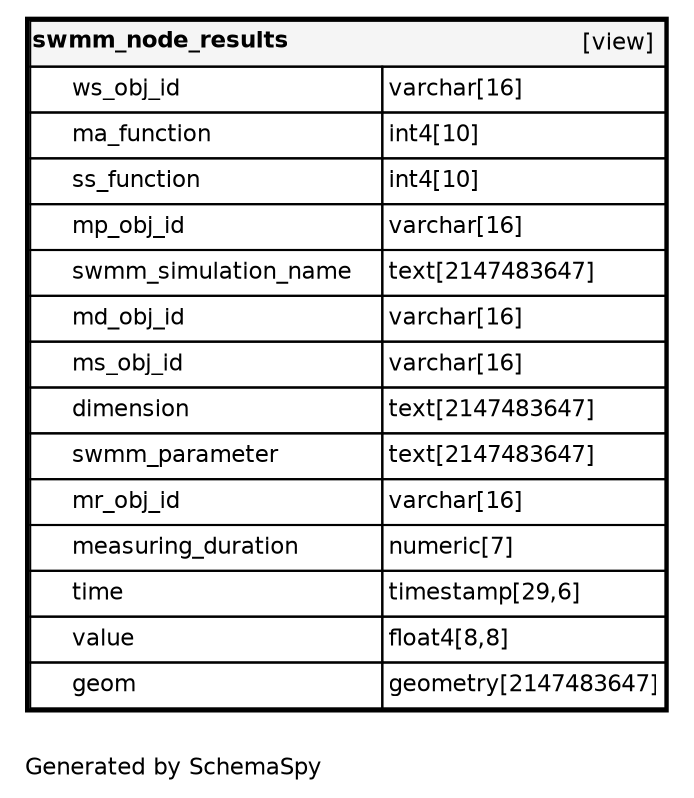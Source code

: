digraph "oneDegreeRelationshipsDiagram" {
  graph [    rankdir="RL"    bgcolor="#ffffff"    label="\nGenerated by SchemaSpy"    labeljust="l"    nodesep="0.18"    ranksep="0.46"    fontname="Helvetica"    fontsize="11"    ration="compress"  ];  node [    fontname="Helvetica"    fontsize="11"    shape="plaintext"  ];  edge [    arrowsize="0.8"  ];
  "swmm_node_results" [
   label=<
    <TABLE BORDER="2" CELLBORDER="1" CELLSPACING="0" BGCOLOR="#ffffff">
      <TR><TD COLSPAN="4"  BGCOLOR="#f5f5f5"><TABLE BORDER="0" CELLSPACING="0"><TR><TD ALIGN="LEFT" FIXEDSIZE="TRUE" WIDTH="120" HEIGHT="16"><B>swmm_node_results</B></TD><TD ALIGN="RIGHT">[view]</TD></TR></TABLE></TD></TR>
      <TR><TD PORT="ws_obj_id" COLSPAN="2" ALIGN="LEFT"><TABLE BORDER="0" CELLSPACING="0" ALIGN="LEFT"><TR ALIGN="LEFT"><TD ALIGN="LEFT" FIXEDSIZE="TRUE" WIDTH="15" HEIGHT="16"></TD><TD ALIGN="LEFT" FIXEDSIZE="TRUE" WIDTH="148" HEIGHT="16">ws_obj_id</TD></TR></TABLE></TD><TD PORT="ws_obj_id.type" ALIGN="LEFT">varchar[16]</TD></TR>
      <TR><TD PORT="ma_function" COLSPAN="2" ALIGN="LEFT"><TABLE BORDER="0" CELLSPACING="0" ALIGN="LEFT"><TR ALIGN="LEFT"><TD ALIGN="LEFT" FIXEDSIZE="TRUE" WIDTH="15" HEIGHT="16"></TD><TD ALIGN="LEFT" FIXEDSIZE="TRUE" WIDTH="148" HEIGHT="16">ma_function</TD></TR></TABLE></TD><TD PORT="ma_function.type" ALIGN="LEFT">int4[10]</TD></TR>
      <TR><TD PORT="ss_function" COLSPAN="2" ALIGN="LEFT"><TABLE BORDER="0" CELLSPACING="0" ALIGN="LEFT"><TR ALIGN="LEFT"><TD ALIGN="LEFT" FIXEDSIZE="TRUE" WIDTH="15" HEIGHT="16"></TD><TD ALIGN="LEFT" FIXEDSIZE="TRUE" WIDTH="148" HEIGHT="16">ss_function</TD></TR></TABLE></TD><TD PORT="ss_function.type" ALIGN="LEFT">int4[10]</TD></TR>
      <TR><TD PORT="mp_obj_id" COLSPAN="2" ALIGN="LEFT"><TABLE BORDER="0" CELLSPACING="0" ALIGN="LEFT"><TR ALIGN="LEFT"><TD ALIGN="LEFT" FIXEDSIZE="TRUE" WIDTH="15" HEIGHT="16"></TD><TD ALIGN="LEFT" FIXEDSIZE="TRUE" WIDTH="148" HEIGHT="16">mp_obj_id</TD></TR></TABLE></TD><TD PORT="mp_obj_id.type" ALIGN="LEFT">varchar[16]</TD></TR>
      <TR><TD PORT="swmm_simulation_name" COLSPAN="2" ALIGN="LEFT"><TABLE BORDER="0" CELLSPACING="0" ALIGN="LEFT"><TR ALIGN="LEFT"><TD ALIGN="LEFT" FIXEDSIZE="TRUE" WIDTH="15" HEIGHT="16"></TD><TD ALIGN="LEFT" FIXEDSIZE="TRUE" WIDTH="148" HEIGHT="16">swmm_simulation_name</TD></TR></TABLE></TD><TD PORT="swmm_simulation_name.type" ALIGN="LEFT">text[2147483647]</TD></TR>
      <TR><TD PORT="md_obj_id" COLSPAN="2" ALIGN="LEFT"><TABLE BORDER="0" CELLSPACING="0" ALIGN="LEFT"><TR ALIGN="LEFT"><TD ALIGN="LEFT" FIXEDSIZE="TRUE" WIDTH="15" HEIGHT="16"></TD><TD ALIGN="LEFT" FIXEDSIZE="TRUE" WIDTH="148" HEIGHT="16">md_obj_id</TD></TR></TABLE></TD><TD PORT="md_obj_id.type" ALIGN="LEFT">varchar[16]</TD></TR>
      <TR><TD PORT="ms_obj_id" COLSPAN="2" ALIGN="LEFT"><TABLE BORDER="0" CELLSPACING="0" ALIGN="LEFT"><TR ALIGN="LEFT"><TD ALIGN="LEFT" FIXEDSIZE="TRUE" WIDTH="15" HEIGHT="16"></TD><TD ALIGN="LEFT" FIXEDSIZE="TRUE" WIDTH="148" HEIGHT="16">ms_obj_id</TD></TR></TABLE></TD><TD PORT="ms_obj_id.type" ALIGN="LEFT">varchar[16]</TD></TR>
      <TR><TD PORT="dimension" COLSPAN="2" ALIGN="LEFT"><TABLE BORDER="0" CELLSPACING="0" ALIGN="LEFT"><TR ALIGN="LEFT"><TD ALIGN="LEFT" FIXEDSIZE="TRUE" WIDTH="15" HEIGHT="16"></TD><TD ALIGN="LEFT" FIXEDSIZE="TRUE" WIDTH="148" HEIGHT="16">dimension</TD></TR></TABLE></TD><TD PORT="dimension.type" ALIGN="LEFT">text[2147483647]</TD></TR>
      <TR><TD PORT="swmm_parameter" COLSPAN="2" ALIGN="LEFT"><TABLE BORDER="0" CELLSPACING="0" ALIGN="LEFT"><TR ALIGN="LEFT"><TD ALIGN="LEFT" FIXEDSIZE="TRUE" WIDTH="15" HEIGHT="16"></TD><TD ALIGN="LEFT" FIXEDSIZE="TRUE" WIDTH="148" HEIGHT="16">swmm_parameter</TD></TR></TABLE></TD><TD PORT="swmm_parameter.type" ALIGN="LEFT">text[2147483647]</TD></TR>
      <TR><TD PORT="mr_obj_id" COLSPAN="2" ALIGN="LEFT"><TABLE BORDER="0" CELLSPACING="0" ALIGN="LEFT"><TR ALIGN="LEFT"><TD ALIGN="LEFT" FIXEDSIZE="TRUE" WIDTH="15" HEIGHT="16"></TD><TD ALIGN="LEFT" FIXEDSIZE="TRUE" WIDTH="148" HEIGHT="16">mr_obj_id</TD></TR></TABLE></TD><TD PORT="mr_obj_id.type" ALIGN="LEFT">varchar[16]</TD></TR>
      <TR><TD PORT="measuring_duration" COLSPAN="2" ALIGN="LEFT"><TABLE BORDER="0" CELLSPACING="0" ALIGN="LEFT"><TR ALIGN="LEFT"><TD ALIGN="LEFT" FIXEDSIZE="TRUE" WIDTH="15" HEIGHT="16"></TD><TD ALIGN="LEFT" FIXEDSIZE="TRUE" WIDTH="148" HEIGHT="16">measuring_duration</TD></TR></TABLE></TD><TD PORT="measuring_duration.type" ALIGN="LEFT">numeric[7]</TD></TR>
      <TR><TD PORT="time" COLSPAN="2" ALIGN="LEFT"><TABLE BORDER="0" CELLSPACING="0" ALIGN="LEFT"><TR ALIGN="LEFT"><TD ALIGN="LEFT" FIXEDSIZE="TRUE" WIDTH="15" HEIGHT="16"></TD><TD ALIGN="LEFT" FIXEDSIZE="TRUE" WIDTH="148" HEIGHT="16">time</TD></TR></TABLE></TD><TD PORT="time.type" ALIGN="LEFT">timestamp[29,6]</TD></TR>
      <TR><TD PORT="value" COLSPAN="2" ALIGN="LEFT"><TABLE BORDER="0" CELLSPACING="0" ALIGN="LEFT"><TR ALIGN="LEFT"><TD ALIGN="LEFT" FIXEDSIZE="TRUE" WIDTH="15" HEIGHT="16"></TD><TD ALIGN="LEFT" FIXEDSIZE="TRUE" WIDTH="148" HEIGHT="16">value</TD></TR></TABLE></TD><TD PORT="value.type" ALIGN="LEFT">float4[8,8]</TD></TR>
      <TR><TD PORT="geom" COLSPAN="2" ALIGN="LEFT"><TABLE BORDER="0" CELLSPACING="0" ALIGN="LEFT"><TR ALIGN="LEFT"><TD ALIGN="LEFT" FIXEDSIZE="TRUE" WIDTH="15" HEIGHT="16"></TD><TD ALIGN="LEFT" FIXEDSIZE="TRUE" WIDTH="148" HEIGHT="16">geom</TD></TR></TABLE></TD><TD PORT="geom.type" ALIGN="LEFT">geometry[2147483647]</TD></TR>
    </TABLE>>
    URL="../../tables/swmm_node_results.html"
    target="_top"
    tooltip="swmm_node_results"
  ];
}
